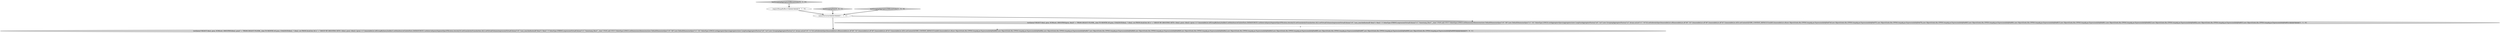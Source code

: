 digraph {
4 [style = filled, label = "testGroupingAggregatorDifferentOrder['0', '1', '0']", fillcolor = lightgray, shape = diamond image = "AAA0AAABBB2BBB"];
0 [style = filled, label = "cannotVectorize()@@@3@@@['1', '1', '1']", fillcolor = white, shape = ellipse image = "AAA0AAABBB1BBB"];
5 [style = filled, label = "testGroupingSets['0', '0', '1']", fillcolor = lightgray, shape = diamond image = "AAA0AAABBB3BBB"];
3 [style = filled, label = "requireMergeBuffers(3)@@@3@@@['0', '1', '0']", fillcolor = white, shape = ellipse image = "AAA1AAABBB2BBB"];
6 [style = filled, label = "testQuery(\"SELECT dim2, gran, SUM(cnt), GROUPING(dim2, gran)\" + \"FROM (SELECT FLOOR(__time TO MONTH) AS gran, COALESCE(dim2, '') dim2, cnt FROM druid.foo) AS x\" + \"GROUP BY GROUPING SETS ( (dim2, gran), (dim2), (gran), () )\",ImmutableList.of(GroupByQuery.builder().setDataSource(CalciteTests.DATASOURCE1).setInterval(querySegmentSpec(Filtration.eternity())).setGranularity(Granularities.ALL).setVirtualColumns(expressionVirtualColumn(\"v0\",\"case_searched(notnull(\"dim2\"),\"dim2\",'')\",ValueType.STRING),expressionVirtualColumn(\"v1\",\"timestamp_floor(\"__time\",'P1M',null,'UTC')\",ValueType.LONG)).setDimensions(dimensions(new DefaultDimensionSpec(\"v0\",\"d0\"),new DefaultDimensionSpec(\"v1\",\"d1\",ValueType.LONG))).setAggregatorSpecs(aggregators(new LongSumAggregatorFactory(\"a0\",\"cnt\"),new GroupingAggregatorFactory(\"a1\",Arrays.asList(\"v0\",\"v1\")))).setSubtotalsSpec(ImmutableList.of(ImmutableList.of(\"d0\",\"d1\"),ImmutableList.of(\"d0\"),ImmutableList.of(\"d1\"),ImmutableList.of())).setContext(QUERY_CONTEXT_DEFAULT).build()),ImmutableList.of(new Object((((edu.fdu.CPPDG.tinypdg.pe.ExpressionInfo@9a68b5,new Object((((edu.fdu.CPPDG.tinypdg.pe.ExpressionInfo@9a68be,new Object((((edu.fdu.CPPDG.tinypdg.pe.ExpressionInfo@9a68c7,new Object((((edu.fdu.CPPDG.tinypdg.pe.ExpressionInfo@9a68d0,new Object((((edu.fdu.CPPDG.tinypdg.pe.ExpressionInfo@9a68d9,new Object((((edu.fdu.CPPDG.tinypdg.pe.ExpressionInfo@9a68e2,new Object((((edu.fdu.CPPDG.tinypdg.pe.ExpressionInfo@9a68e9,new Object((((edu.fdu.CPPDG.tinypdg.pe.ExpressionInfo@9a68f0,new Object((((edu.fdu.CPPDG.tinypdg.pe.ExpressionInfo@9a68f7,new Object((((edu.fdu.CPPDG.tinypdg.pe.ExpressionInfo@9a6900,new Object((((edu.fdu.CPPDG.tinypdg.pe.ExpressionInfo@9a6909))@@@4@@@['0', '0', '1']", fillcolor = lightgray, shape = ellipse image = "AAA0AAABBB3BBB"];
2 [style = filled, label = "testGroupingAggregatorDifferentOrder['1', '0', '0']", fillcolor = lightgray, shape = diamond image = "AAA0AAABBB1BBB"];
1 [style = filled, label = "testQuery(\"SELECT dim2, gran, SUM(cnt), GROUPING(gran, dim2)\" + \"FROM (SELECT FLOOR(__time TO MONTH) AS gran, COALESCE(dim2, '') dim2, cnt FROM druid.foo) AS x\" + \"GROUP BY GROUPING SETS ( (dim2, gran), (dim2), (gran), () )\",ImmutableList.of(GroupByQuery.builder().setDataSource(CalciteTests.DATASOURCE1).setInterval(querySegmentSpec(Filtration.eternity())).setGranularity(Granularities.ALL).setVirtualColumns(expressionVirtualColumn(\"v0\",\"case_searched(notnull(\"dim2\"),\"dim2\",'')\",ValueType.STRING),expressionVirtualColumn(\"v1\",\"timestamp_floor(\"__time\",'P1M',null,'UTC')\",ValueType.LONG)).setDimensions(dimensions(new DefaultDimensionSpec(\"v0\",\"d0\"),new DefaultDimensionSpec(\"v1\",\"d1\",ValueType.LONG))).setAggregatorSpecs(aggregators(new LongSumAggregatorFactory(\"a0\",\"cnt\"),new GroupingAggregatorFactory(\"a1\",Arrays.asList(\"v1\",\"v0\")))).setSubtotalsSpec(ImmutableList.of(ImmutableList.of(\"d0\",\"d1\"),ImmutableList.of(\"d0\"),ImmutableList.of(\"d1\"),ImmutableList.of())).setContext(QUERY_CONTEXT_DEFAULT).build()),ImmutableList.of(new Object((((edu.fdu.CPPDG.tinypdg.pe.ExpressionInfo@9a67e8,new Object((((edu.fdu.CPPDG.tinypdg.pe.ExpressionInfo@9a67f1,new Object((((edu.fdu.CPPDG.tinypdg.pe.ExpressionInfo@9a67fa,new Object((((edu.fdu.CPPDG.tinypdg.pe.ExpressionInfo@9a6803,new Object((((edu.fdu.CPPDG.tinypdg.pe.ExpressionInfo@9a680c,new Object((((edu.fdu.CPPDG.tinypdg.pe.ExpressionInfo@9a6815,new Object((((edu.fdu.CPPDG.tinypdg.pe.ExpressionInfo@9a681c,new Object((((edu.fdu.CPPDG.tinypdg.pe.ExpressionInfo@9a6823,new Object((((edu.fdu.CPPDG.tinypdg.pe.ExpressionInfo@9a682a,new Object((((edu.fdu.CPPDG.tinypdg.pe.ExpressionInfo@9a6833,new Object((((edu.fdu.CPPDG.tinypdg.pe.ExpressionInfo@9a683c))@@@5@@@['1', '1', '0']", fillcolor = lightgray, shape = ellipse image = "AAA0AAABBB1BBB"];
0->6 [style = bold, label=""];
2->0 [style = bold, label=""];
5->0 [style = bold, label=""];
1->6 [style = dashed, label="0"];
3->0 [style = bold, label=""];
4->3 [style = bold, label=""];
0->1 [style = bold, label=""];
}
